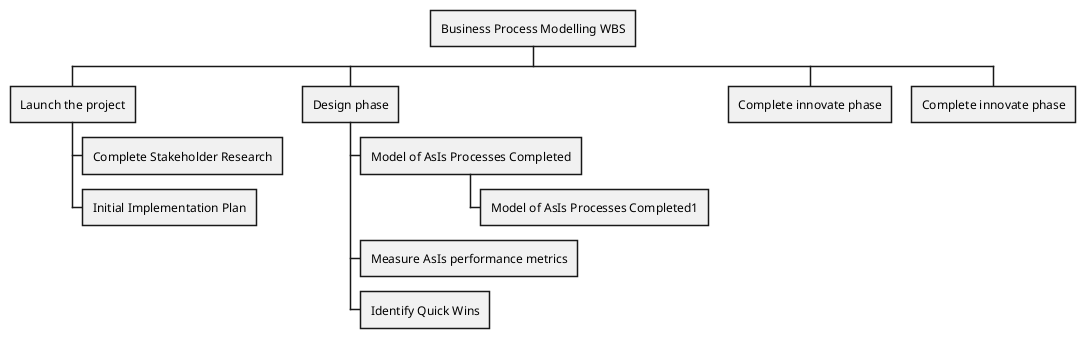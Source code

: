 @startwbs
'https://plantuml.com/wbs-diagram

* Business Process Modelling WBS
** Launch the project
*** Complete Stakeholder Research
*** Initial Implementation Plan
** Design phase
*** Model of AsIs Processes Completed
**** Model of AsIs Processes Completed1

*** Measure AsIs performance metrics
*** Identify Quick Wins
** Complete innovate phase
** Complete innovate phase


@endwbs
